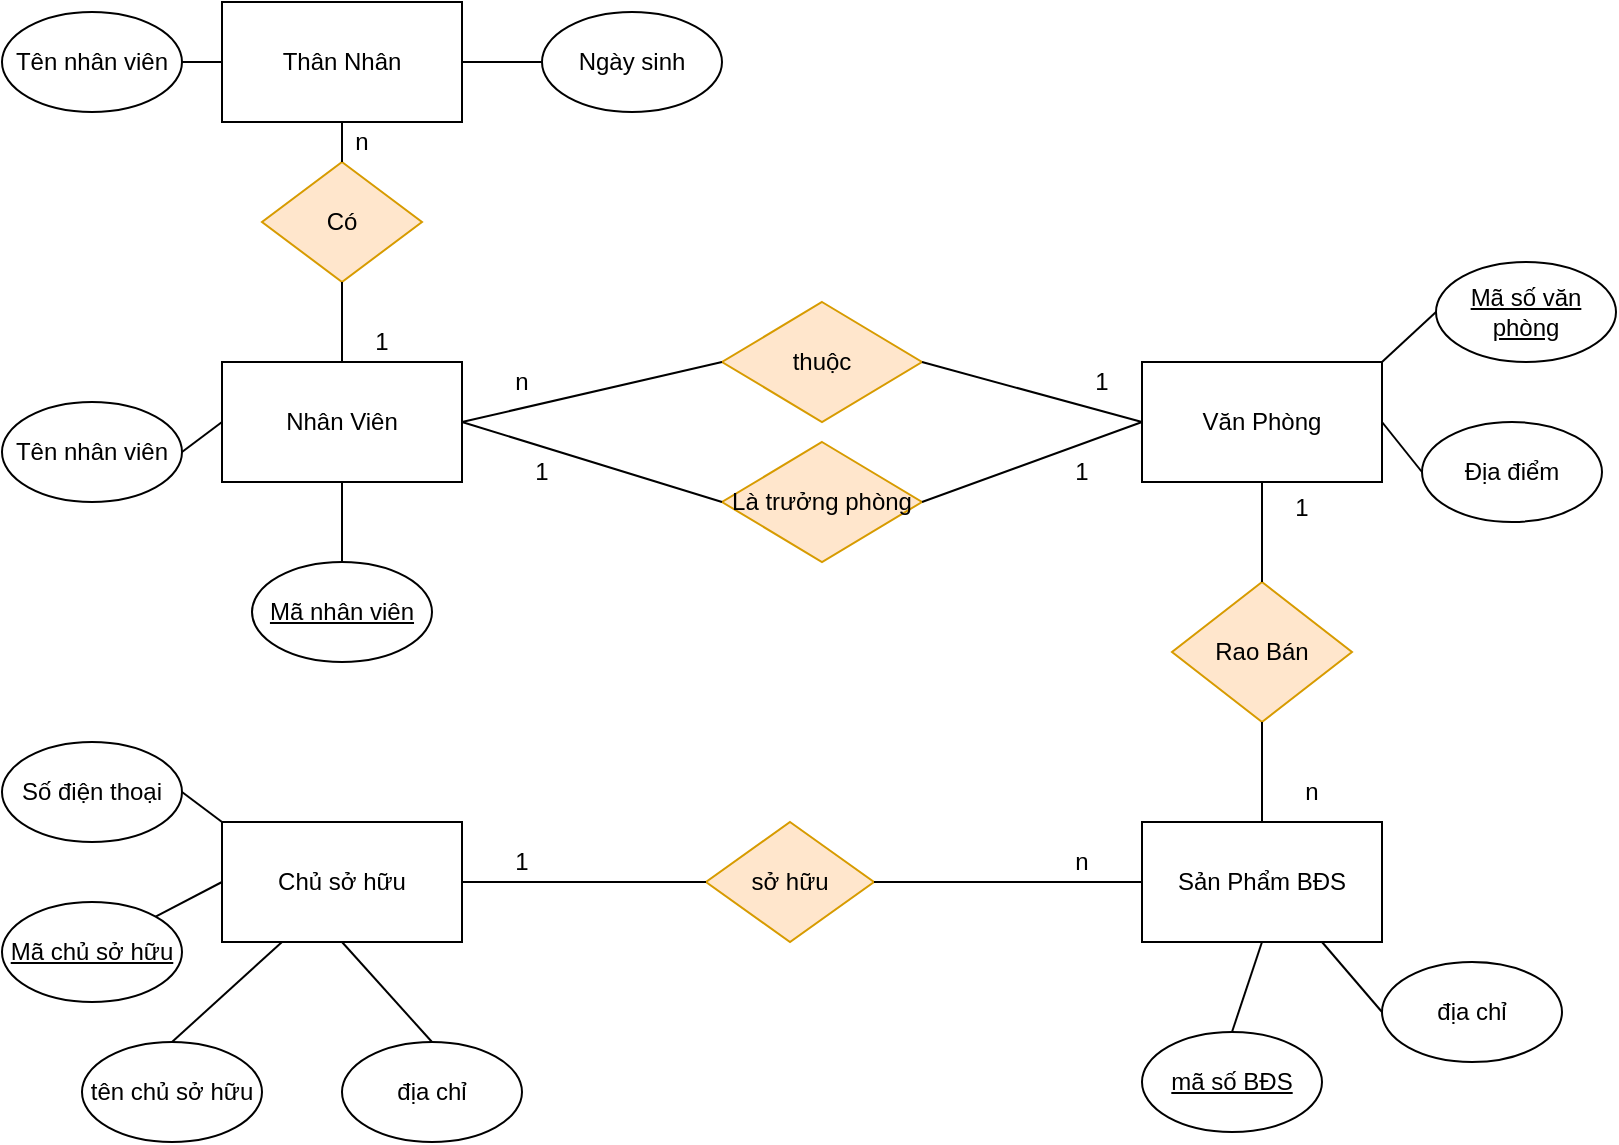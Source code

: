 <mxfile version="14.8.5" type="github">
  <diagram id="Dcursj14XvYpVTORu42v" name="Page-1">
    <mxGraphModel dx="782" dy="478" grid="1" gridSize="10" guides="1" tooltips="1" connect="1" arrows="1" fold="1" page="1" pageScale="1" pageWidth="827" pageHeight="1169" math="0" shadow="0">
      <root>
        <mxCell id="0" />
        <mxCell id="1" parent="0" />
        <mxCell id="HRm3rRs8Pc81v3qyeUwA-1" value="Nhân Viên" style="rounded=0;whiteSpace=wrap;html=1;" vertex="1" parent="1">
          <mxGeometry x="130" y="200" width="120" height="60" as="geometry" />
        </mxCell>
        <mxCell id="HRm3rRs8Pc81v3qyeUwA-2" value="Văn Phòng" style="rounded=0;whiteSpace=wrap;html=1;" vertex="1" parent="1">
          <mxGeometry x="590" y="200" width="120" height="60" as="geometry" />
        </mxCell>
        <mxCell id="HRm3rRs8Pc81v3qyeUwA-3" value="Sản Phẩm BĐS" style="rounded=0;whiteSpace=wrap;html=1;" vertex="1" parent="1">
          <mxGeometry x="590" y="430" width="120" height="60" as="geometry" />
        </mxCell>
        <mxCell id="HRm3rRs8Pc81v3qyeUwA-4" value="Thân Nhân" style="rounded=0;whiteSpace=wrap;html=1;" vertex="1" parent="1">
          <mxGeometry x="130" y="20" width="120" height="60" as="geometry" />
        </mxCell>
        <mxCell id="HRm3rRs8Pc81v3qyeUwA-5" value="thuộc" style="rhombus;whiteSpace=wrap;html=1;fillColor=#ffe6cc;strokeColor=#d79b00;" vertex="1" parent="1">
          <mxGeometry x="380" y="170" width="100" height="60" as="geometry" />
        </mxCell>
        <mxCell id="HRm3rRs8Pc81v3qyeUwA-6" value="Là trưởng phòng" style="rhombus;whiteSpace=wrap;html=1;fillColor=#ffe6cc;strokeColor=#d79b00;" vertex="1" parent="1">
          <mxGeometry x="380" y="240" width="100" height="60" as="geometry" />
        </mxCell>
        <mxCell id="HRm3rRs8Pc81v3qyeUwA-7" value="Có" style="rhombus;whiteSpace=wrap;html=1;fillColor=#ffe6cc;strokeColor=#d79b00;" vertex="1" parent="1">
          <mxGeometry x="150" y="100" width="80" height="60" as="geometry" />
        </mxCell>
        <mxCell id="HRm3rRs8Pc81v3qyeUwA-8" value="Rao Bán" style="rhombus;whiteSpace=wrap;html=1;fillColor=#ffe6cc;strokeColor=#d79b00;" vertex="1" parent="1">
          <mxGeometry x="605" y="310" width="90" height="70" as="geometry" />
        </mxCell>
        <mxCell id="HRm3rRs8Pc81v3qyeUwA-10" value="Chủ sở hữu" style="rounded=0;whiteSpace=wrap;html=1;" vertex="1" parent="1">
          <mxGeometry x="130" y="430" width="120" height="60" as="geometry" />
        </mxCell>
        <mxCell id="HRm3rRs8Pc81v3qyeUwA-11" value="sở hữu" style="rhombus;whiteSpace=wrap;html=1;fillColor=#ffe6cc;strokeColor=#d79b00;" vertex="1" parent="1">
          <mxGeometry x="372" y="430" width="84" height="60" as="geometry" />
        </mxCell>
        <mxCell id="HRm3rRs8Pc81v3qyeUwA-12" value="" style="endArrow=none;html=1;exitX=1;exitY=0.5;exitDx=0;exitDy=0;entryX=0;entryY=0.5;entryDx=0;entryDy=0;" edge="1" parent="1" source="HRm3rRs8Pc81v3qyeUwA-1" target="HRm3rRs8Pc81v3qyeUwA-5">
          <mxGeometry width="50" height="50" relative="1" as="geometry">
            <mxPoint x="380" y="370" as="sourcePoint" />
            <mxPoint x="430" y="320" as="targetPoint" />
          </mxGeometry>
        </mxCell>
        <mxCell id="HRm3rRs8Pc81v3qyeUwA-14" value="" style="endArrow=none;html=1;exitX=1;exitY=0.5;exitDx=0;exitDy=0;entryX=0;entryY=0.5;entryDx=0;entryDy=0;" edge="1" parent="1" source="HRm3rRs8Pc81v3qyeUwA-1" target="HRm3rRs8Pc81v3qyeUwA-6">
          <mxGeometry width="50" height="50" relative="1" as="geometry">
            <mxPoint x="260" y="240" as="sourcePoint" />
            <mxPoint x="390" y="160" as="targetPoint" />
          </mxGeometry>
        </mxCell>
        <mxCell id="HRm3rRs8Pc81v3qyeUwA-15" value="" style="endArrow=none;html=1;exitX=1;exitY=0.5;exitDx=0;exitDy=0;entryX=0;entryY=0.5;entryDx=0;entryDy=0;" edge="1" parent="1" source="HRm3rRs8Pc81v3qyeUwA-6" target="HRm3rRs8Pc81v3qyeUwA-2">
          <mxGeometry width="50" height="50" relative="1" as="geometry">
            <mxPoint x="270" y="250" as="sourcePoint" />
            <mxPoint x="400" y="170" as="targetPoint" />
          </mxGeometry>
        </mxCell>
        <mxCell id="HRm3rRs8Pc81v3qyeUwA-16" value="" style="endArrow=none;html=1;exitX=0;exitY=0.5;exitDx=0;exitDy=0;entryX=1;entryY=0.5;entryDx=0;entryDy=0;" edge="1" parent="1" source="HRm3rRs8Pc81v3qyeUwA-2" target="HRm3rRs8Pc81v3qyeUwA-5">
          <mxGeometry width="50" height="50" relative="1" as="geometry">
            <mxPoint x="280" y="260" as="sourcePoint" />
            <mxPoint x="410" y="180" as="targetPoint" />
          </mxGeometry>
        </mxCell>
        <mxCell id="HRm3rRs8Pc81v3qyeUwA-17" value="" style="endArrow=none;html=1;exitX=1;exitY=0.5;exitDx=0;exitDy=0;entryX=0;entryY=0.5;entryDx=0;entryDy=0;" edge="1" parent="1" source="HRm3rRs8Pc81v3qyeUwA-10" target="HRm3rRs8Pc81v3qyeUwA-11">
          <mxGeometry width="50" height="50" relative="1" as="geometry">
            <mxPoint x="290" y="270" as="sourcePoint" />
            <mxPoint x="420" y="190" as="targetPoint" />
          </mxGeometry>
        </mxCell>
        <mxCell id="HRm3rRs8Pc81v3qyeUwA-18" value="" style="endArrow=none;html=1;exitX=1;exitY=0.5;exitDx=0;exitDy=0;entryX=0;entryY=0.5;entryDx=0;entryDy=0;" edge="1" parent="1" source="HRm3rRs8Pc81v3qyeUwA-11" target="HRm3rRs8Pc81v3qyeUwA-3">
          <mxGeometry width="50" height="50" relative="1" as="geometry">
            <mxPoint x="300" y="280" as="sourcePoint" />
            <mxPoint x="430" y="200" as="targetPoint" />
          </mxGeometry>
        </mxCell>
        <mxCell id="HRm3rRs8Pc81v3qyeUwA-19" value="" style="endArrow=none;html=1;exitX=0.5;exitY=0;exitDx=0;exitDy=0;entryX=0.5;entryY=1;entryDx=0;entryDy=0;" edge="1" parent="1" source="HRm3rRs8Pc81v3qyeUwA-3" target="HRm3rRs8Pc81v3qyeUwA-8">
          <mxGeometry width="50" height="50" relative="1" as="geometry">
            <mxPoint x="310" y="290" as="sourcePoint" />
            <mxPoint x="440" y="210" as="targetPoint" />
          </mxGeometry>
        </mxCell>
        <mxCell id="HRm3rRs8Pc81v3qyeUwA-20" value="" style="endArrow=none;html=1;exitX=0.5;exitY=0;exitDx=0;exitDy=0;entryX=0.5;entryY=1;entryDx=0;entryDy=0;" edge="1" parent="1" source="HRm3rRs8Pc81v3qyeUwA-8" target="HRm3rRs8Pc81v3qyeUwA-2">
          <mxGeometry width="50" height="50" relative="1" as="geometry">
            <mxPoint x="320" y="300" as="sourcePoint" />
            <mxPoint x="450" y="220" as="targetPoint" />
          </mxGeometry>
        </mxCell>
        <mxCell id="HRm3rRs8Pc81v3qyeUwA-21" value="" style="endArrow=none;html=1;exitX=0.5;exitY=0;exitDx=0;exitDy=0;entryX=0.5;entryY=1;entryDx=0;entryDy=0;" edge="1" parent="1" source="HRm3rRs8Pc81v3qyeUwA-1" target="HRm3rRs8Pc81v3qyeUwA-7">
          <mxGeometry width="50" height="50" relative="1" as="geometry">
            <mxPoint x="330" y="310" as="sourcePoint" />
            <mxPoint x="460" y="230" as="targetPoint" />
          </mxGeometry>
        </mxCell>
        <mxCell id="HRm3rRs8Pc81v3qyeUwA-22" value="" style="endArrow=none;html=1;exitX=0.5;exitY=1;exitDx=0;exitDy=0;entryX=0.5;entryY=0;entryDx=0;entryDy=0;" edge="1" parent="1" source="HRm3rRs8Pc81v3qyeUwA-4" target="HRm3rRs8Pc81v3qyeUwA-7">
          <mxGeometry width="50" height="50" relative="1" as="geometry">
            <mxPoint x="340" y="320" as="sourcePoint" />
            <mxPoint x="470" y="240" as="targetPoint" />
          </mxGeometry>
        </mxCell>
        <mxCell id="HRm3rRs8Pc81v3qyeUwA-23" value="tên chủ sở hữu" style="ellipse;whiteSpace=wrap;html=1;" vertex="1" parent="1">
          <mxGeometry x="60" y="540" width="90" height="50" as="geometry" />
        </mxCell>
        <mxCell id="HRm3rRs8Pc81v3qyeUwA-24" value="&lt;u&gt;Mã chủ sở hữu&lt;/u&gt;" style="ellipse;whiteSpace=wrap;html=1;" vertex="1" parent="1">
          <mxGeometry x="20" y="470" width="90" height="50" as="geometry" />
        </mxCell>
        <mxCell id="HRm3rRs8Pc81v3qyeUwA-25" value="địa chỉ" style="ellipse;whiteSpace=wrap;html=1;" vertex="1" parent="1">
          <mxGeometry x="190" y="540" width="90" height="50" as="geometry" />
        </mxCell>
        <mxCell id="HRm3rRs8Pc81v3qyeUwA-27" value="Số điện thoại" style="ellipse;whiteSpace=wrap;html=1;" vertex="1" parent="1">
          <mxGeometry x="20" y="390" width="90" height="50" as="geometry" />
        </mxCell>
        <mxCell id="HRm3rRs8Pc81v3qyeUwA-29" value="địa chỉ" style="ellipse;whiteSpace=wrap;html=1;" vertex="1" parent="1">
          <mxGeometry x="710" y="500" width="90" height="50" as="geometry" />
        </mxCell>
        <mxCell id="HRm3rRs8Pc81v3qyeUwA-30" value="&lt;u&gt;mã số BĐS&lt;/u&gt;" style="ellipse;whiteSpace=wrap;html=1;" vertex="1" parent="1">
          <mxGeometry x="590" y="535" width="90" height="50" as="geometry" />
        </mxCell>
        <mxCell id="HRm3rRs8Pc81v3qyeUwA-32" value="&lt;u&gt;Mã số văn phòng&lt;/u&gt;" style="ellipse;whiteSpace=wrap;html=1;" vertex="1" parent="1">
          <mxGeometry x="737" y="150" width="90" height="50" as="geometry" />
        </mxCell>
        <mxCell id="HRm3rRs8Pc81v3qyeUwA-33" value="Địa điểm" style="ellipse;whiteSpace=wrap;html=1;" vertex="1" parent="1">
          <mxGeometry x="730" y="230" width="90" height="50" as="geometry" />
        </mxCell>
        <mxCell id="HRm3rRs8Pc81v3qyeUwA-35" value="&lt;u&gt;Mã nhân viên&lt;/u&gt;" style="ellipse;whiteSpace=wrap;html=1;" vertex="1" parent="1">
          <mxGeometry x="145" y="300" width="90" height="50" as="geometry" />
        </mxCell>
        <mxCell id="HRm3rRs8Pc81v3qyeUwA-36" value="Tên nhân viên" style="ellipse;whiteSpace=wrap;html=1;" vertex="1" parent="1">
          <mxGeometry x="20" y="220" width="90" height="50" as="geometry" />
        </mxCell>
        <mxCell id="HRm3rRs8Pc81v3qyeUwA-39" value="" style="endArrow=none;html=1;exitX=0.5;exitY=1;exitDx=0;exitDy=0;entryX=0.5;entryY=0;entryDx=0;entryDy=0;" edge="1" parent="1" source="HRm3rRs8Pc81v3qyeUwA-10" target="HRm3rRs8Pc81v3qyeUwA-25">
          <mxGeometry width="50" height="50" relative="1" as="geometry">
            <mxPoint x="260" y="470" as="sourcePoint" />
            <mxPoint x="380" y="480" as="targetPoint" />
          </mxGeometry>
        </mxCell>
        <mxCell id="HRm3rRs8Pc81v3qyeUwA-40" value="" style="endArrow=none;html=1;exitX=0.25;exitY=1;exitDx=0;exitDy=0;entryX=0.5;entryY=0;entryDx=0;entryDy=0;" edge="1" parent="1" source="HRm3rRs8Pc81v3qyeUwA-10" target="HRm3rRs8Pc81v3qyeUwA-23">
          <mxGeometry width="50" height="50" relative="1" as="geometry">
            <mxPoint x="270" y="480" as="sourcePoint" />
            <mxPoint x="390" y="490" as="targetPoint" />
          </mxGeometry>
        </mxCell>
        <mxCell id="HRm3rRs8Pc81v3qyeUwA-41" value="" style="endArrow=none;html=1;exitX=1;exitY=0;exitDx=0;exitDy=0;entryX=0;entryY=0.5;entryDx=0;entryDy=0;" edge="1" parent="1" source="HRm3rRs8Pc81v3qyeUwA-24" target="HRm3rRs8Pc81v3qyeUwA-10">
          <mxGeometry width="50" height="50" relative="1" as="geometry">
            <mxPoint x="280" y="490" as="sourcePoint" />
            <mxPoint x="400" y="500" as="targetPoint" />
          </mxGeometry>
        </mxCell>
        <mxCell id="HRm3rRs8Pc81v3qyeUwA-42" value="" style="endArrow=none;html=1;exitX=1;exitY=0.5;exitDx=0;exitDy=0;entryX=0;entryY=0;entryDx=0;entryDy=0;" edge="1" parent="1" source="HRm3rRs8Pc81v3qyeUwA-27" target="HRm3rRs8Pc81v3qyeUwA-10">
          <mxGeometry width="50" height="50" relative="1" as="geometry">
            <mxPoint x="290" y="500" as="sourcePoint" />
            <mxPoint x="410" y="510" as="targetPoint" />
          </mxGeometry>
        </mxCell>
        <mxCell id="HRm3rRs8Pc81v3qyeUwA-43" value="" style="endArrow=none;html=1;exitX=0.5;exitY=1;exitDx=0;exitDy=0;entryX=0.5;entryY=0;entryDx=0;entryDy=0;" edge="1" parent="1" source="HRm3rRs8Pc81v3qyeUwA-3" target="HRm3rRs8Pc81v3qyeUwA-30">
          <mxGeometry width="50" height="50" relative="1" as="geometry">
            <mxPoint x="300" y="510" as="sourcePoint" />
            <mxPoint x="420" y="520" as="targetPoint" />
          </mxGeometry>
        </mxCell>
        <mxCell id="HRm3rRs8Pc81v3qyeUwA-44" value="" style="endArrow=none;html=1;exitX=0;exitY=0.5;exitDx=0;exitDy=0;entryX=0.75;entryY=1;entryDx=0;entryDy=0;" edge="1" parent="1" source="HRm3rRs8Pc81v3qyeUwA-29" target="HRm3rRs8Pc81v3qyeUwA-3">
          <mxGeometry width="50" height="50" relative="1" as="geometry">
            <mxPoint x="310" y="520" as="sourcePoint" />
            <mxPoint x="430" y="530" as="targetPoint" />
          </mxGeometry>
        </mxCell>
        <mxCell id="HRm3rRs8Pc81v3qyeUwA-45" value="" style="endArrow=none;html=1;exitX=0;exitY=0.5;exitDx=0;exitDy=0;entryX=1;entryY=0.5;entryDx=0;entryDy=0;" edge="1" parent="1" source="HRm3rRs8Pc81v3qyeUwA-33" target="HRm3rRs8Pc81v3qyeUwA-2">
          <mxGeometry width="50" height="50" relative="1" as="geometry">
            <mxPoint x="320" y="530" as="sourcePoint" />
            <mxPoint x="440" y="540" as="targetPoint" />
          </mxGeometry>
        </mxCell>
        <mxCell id="HRm3rRs8Pc81v3qyeUwA-46" value="" style="endArrow=none;html=1;exitX=0;exitY=0.5;exitDx=0;exitDy=0;entryX=1;entryY=0;entryDx=0;entryDy=0;" edge="1" parent="1" source="HRm3rRs8Pc81v3qyeUwA-32" target="HRm3rRs8Pc81v3qyeUwA-2">
          <mxGeometry width="50" height="50" relative="1" as="geometry">
            <mxPoint x="330" y="540" as="sourcePoint" />
            <mxPoint x="450" y="550" as="targetPoint" />
          </mxGeometry>
        </mxCell>
        <mxCell id="HRm3rRs8Pc81v3qyeUwA-47" value="" style="endArrow=none;html=1;exitX=0.5;exitY=1;exitDx=0;exitDy=0;entryX=0.5;entryY=0;entryDx=0;entryDy=0;" edge="1" parent="1" source="HRm3rRs8Pc81v3qyeUwA-1" target="HRm3rRs8Pc81v3qyeUwA-35">
          <mxGeometry width="50" height="50" relative="1" as="geometry">
            <mxPoint x="340" y="550" as="sourcePoint" />
            <mxPoint x="460" y="560" as="targetPoint" />
          </mxGeometry>
        </mxCell>
        <mxCell id="HRm3rRs8Pc81v3qyeUwA-48" value="" style="endArrow=none;html=1;exitX=1;exitY=0.5;exitDx=0;exitDy=0;entryX=0;entryY=0.5;entryDx=0;entryDy=0;" edge="1" parent="1" source="HRm3rRs8Pc81v3qyeUwA-36" target="HRm3rRs8Pc81v3qyeUwA-1">
          <mxGeometry width="50" height="50" relative="1" as="geometry">
            <mxPoint x="350" y="560" as="sourcePoint" />
            <mxPoint x="470" y="570" as="targetPoint" />
          </mxGeometry>
        </mxCell>
        <mxCell id="HRm3rRs8Pc81v3qyeUwA-49" value="" style="endArrow=none;html=1;exitX=1;exitY=0.5;exitDx=0;exitDy=0;entryX=0;entryY=0.5;entryDx=0;entryDy=0;" edge="1" parent="1" source="HRm3rRs8Pc81v3qyeUwA-51" target="HRm3rRs8Pc81v3qyeUwA-4">
          <mxGeometry width="50" height="50" relative="1" as="geometry">
            <mxPoint x="360" y="570" as="sourcePoint" />
            <mxPoint x="250" y="140" as="targetPoint" />
          </mxGeometry>
        </mxCell>
        <mxCell id="HRm3rRs8Pc81v3qyeUwA-50" value="Ngày sinh" style="ellipse;whiteSpace=wrap;html=1;" vertex="1" parent="1">
          <mxGeometry x="290" y="25" width="90" height="50" as="geometry" />
        </mxCell>
        <mxCell id="HRm3rRs8Pc81v3qyeUwA-51" value="Tên nhân viên" style="ellipse;whiteSpace=wrap;html=1;" vertex="1" parent="1">
          <mxGeometry x="20" y="25" width="90" height="50" as="geometry" />
        </mxCell>
        <mxCell id="HRm3rRs8Pc81v3qyeUwA-52" value="" style="endArrow=none;html=1;exitX=0;exitY=0.5;exitDx=0;exitDy=0;entryX=1;entryY=0.5;entryDx=0;entryDy=0;" edge="1" parent="1" source="HRm3rRs8Pc81v3qyeUwA-50" target="HRm3rRs8Pc81v3qyeUwA-4">
          <mxGeometry width="50" height="50" relative="1" as="geometry">
            <mxPoint x="120" y="60" as="sourcePoint" />
            <mxPoint x="140" y="60" as="targetPoint" />
          </mxGeometry>
        </mxCell>
        <mxCell id="HRm3rRs8Pc81v3qyeUwA-53" value="1" style="text;html=1;strokeColor=none;fillColor=none;align=center;verticalAlign=middle;whiteSpace=wrap;rounded=0;" vertex="1" parent="1">
          <mxGeometry x="270" y="245" width="40" height="20" as="geometry" />
        </mxCell>
        <mxCell id="HRm3rRs8Pc81v3qyeUwA-54" value="1" style="text;html=1;strokeColor=none;fillColor=none;align=center;verticalAlign=middle;whiteSpace=wrap;rounded=0;" vertex="1" parent="1">
          <mxGeometry x="540" y="245" width="40" height="20" as="geometry" />
        </mxCell>
        <mxCell id="HRm3rRs8Pc81v3qyeUwA-55" value="n" style="text;html=1;strokeColor=none;fillColor=none;align=center;verticalAlign=middle;whiteSpace=wrap;rounded=0;" vertex="1" parent="1">
          <mxGeometry x="260" y="200" width="40" height="20" as="geometry" />
        </mxCell>
        <mxCell id="HRm3rRs8Pc81v3qyeUwA-56" value="1" style="text;html=1;strokeColor=none;fillColor=none;align=center;verticalAlign=middle;whiteSpace=wrap;rounded=0;" vertex="1" parent="1">
          <mxGeometry x="550" y="200" width="40" height="20" as="geometry" />
        </mxCell>
        <mxCell id="HRm3rRs8Pc81v3qyeUwA-57" value="1" style="text;html=1;strokeColor=none;fillColor=none;align=center;verticalAlign=middle;whiteSpace=wrap;rounded=0;" vertex="1" parent="1">
          <mxGeometry x="650" y="260" width="40" height="25" as="geometry" />
        </mxCell>
        <mxCell id="HRm3rRs8Pc81v3qyeUwA-58" value="1" style="text;html=1;strokeColor=none;fillColor=none;align=center;verticalAlign=middle;whiteSpace=wrap;rounded=0;" vertex="1" parent="1">
          <mxGeometry x="260" y="440" width="40" height="20" as="geometry" />
        </mxCell>
        <mxCell id="HRm3rRs8Pc81v3qyeUwA-59" value="n" style="text;html=1;strokeColor=none;fillColor=none;align=center;verticalAlign=middle;whiteSpace=wrap;rounded=0;" vertex="1" parent="1">
          <mxGeometry x="540" y="440" width="40" height="20" as="geometry" />
        </mxCell>
        <mxCell id="HRm3rRs8Pc81v3qyeUwA-60" value="n" style="text;html=1;strokeColor=none;fillColor=none;align=center;verticalAlign=middle;whiteSpace=wrap;rounded=0;" vertex="1" parent="1">
          <mxGeometry x="655" y="405" width="40" height="20" as="geometry" />
        </mxCell>
        <mxCell id="HRm3rRs8Pc81v3qyeUwA-61" value="1" style="text;html=1;strokeColor=none;fillColor=none;align=center;verticalAlign=middle;whiteSpace=wrap;rounded=0;" vertex="1" parent="1">
          <mxGeometry x="190" y="180" width="40" height="20" as="geometry" />
        </mxCell>
        <mxCell id="HRm3rRs8Pc81v3qyeUwA-62" value="n" style="text;html=1;strokeColor=none;fillColor=none;align=center;verticalAlign=middle;whiteSpace=wrap;rounded=0;" vertex="1" parent="1">
          <mxGeometry x="180" y="80" width="40" height="20" as="geometry" />
        </mxCell>
      </root>
    </mxGraphModel>
  </diagram>
</mxfile>
